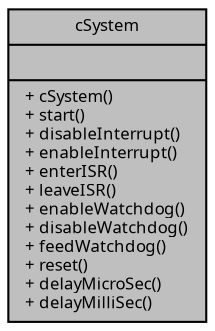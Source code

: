 digraph "cSystem"
{
  edge [fontname="Sans",fontsize="8",labelfontname="Sans",labelfontsize="8"];
  node [fontname="Sans",fontsize="8",shape=record];
  Node1 [label="{cSystem\n||+ cSystem()\l+ start()\l+ disableInterrupt()\l+ enableInterrupt()\l+ enterISR()\l+ leaveISR()\l+ enableWatchdog()\l+ disableWatchdog()\l+ feedWatchdog()\l+ reset()\l+ delayMicroSec()\l+ delayMilliSec()\l}",height=0.2,width=0.4,color="black", fillcolor="grey75", style="filled", fontcolor="black"];
}
